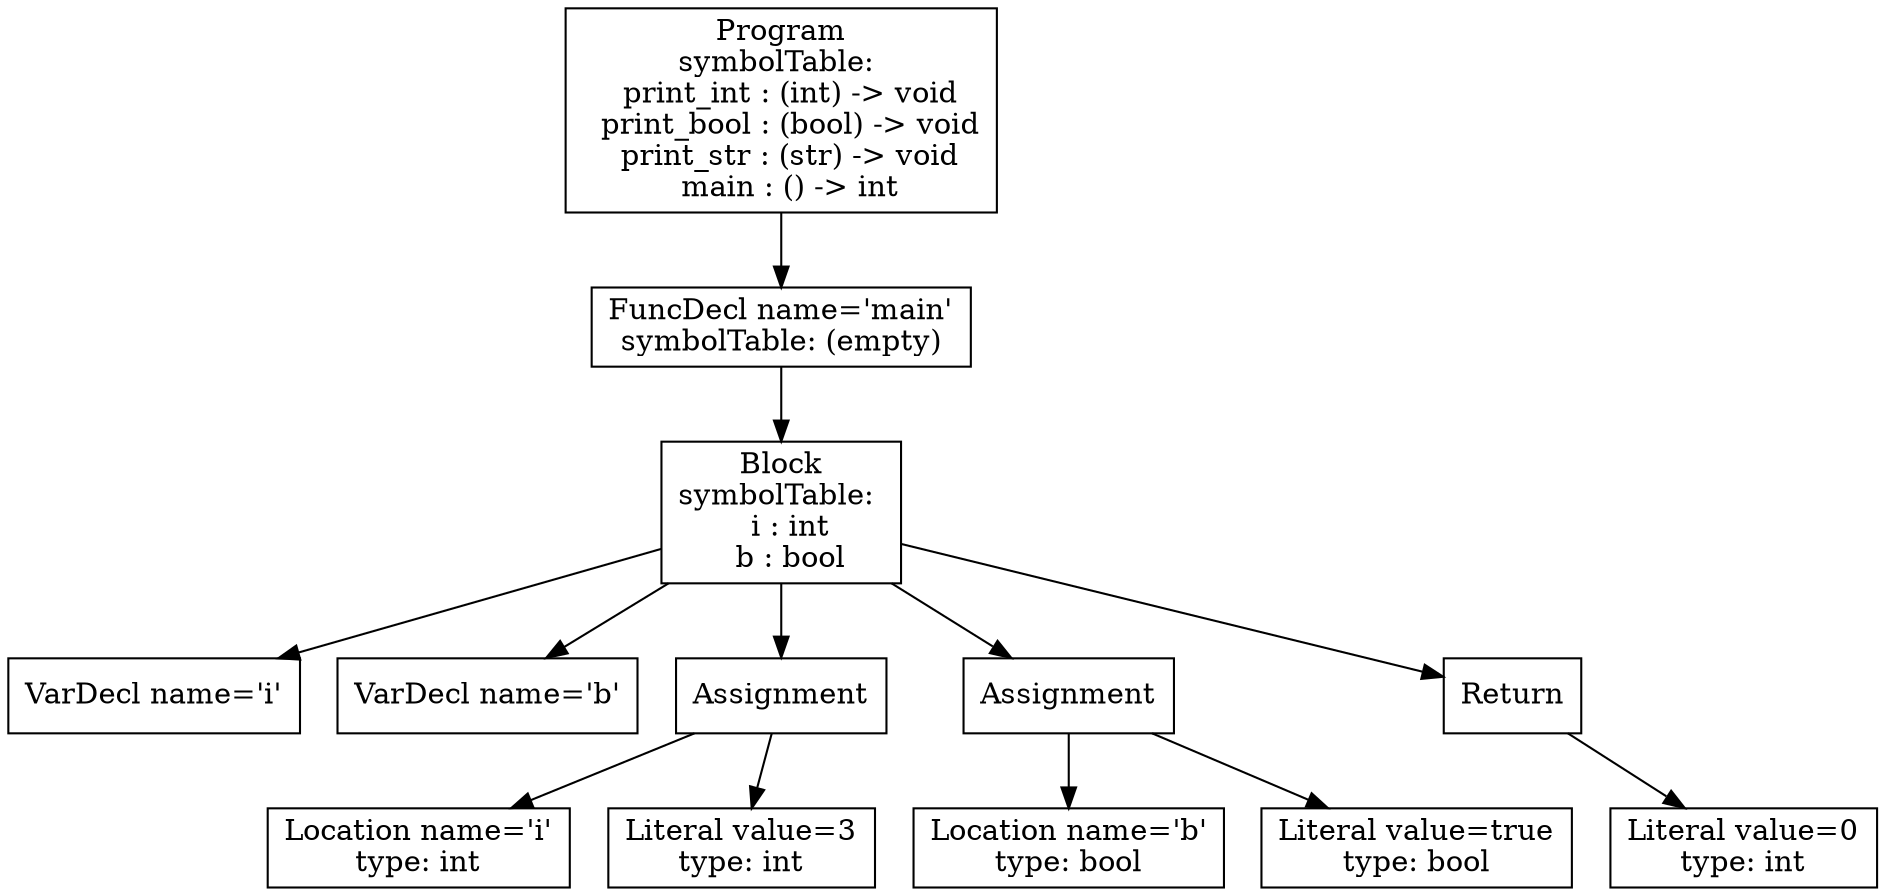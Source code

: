 digraph AST {
3 [shape=box, label="VarDecl name='i'"];
4 [shape=box, label="VarDecl name='b'"];
6 [shape=box, label="Location name='i'\ntype: int"];
7 [shape=box, label="Literal value=3\ntype: int"];
5 [shape=box, label="Assignment"];
5 -> 6;
5 -> 7;
9 [shape=box, label="Location name='b'\ntype: bool"];
10 [shape=box, label="Literal value=true\ntype: bool"];
8 [shape=box, label="Assignment"];
8 -> 9;
8 -> 10;
12 [shape=box, label="Literal value=0\ntype: int"];
11 [shape=box, label="Return"];
11 -> 12;
2 [shape=box, label="Block\nsymbolTable: \n  i : int\n  b : bool"];
2 -> 3;
2 -> 4;
2 -> 5;
2 -> 8;
2 -> 11;
1 [shape=box, label="FuncDecl name='main'\nsymbolTable: (empty)"];
1 -> 2;
0 [shape=box, label="Program\nsymbolTable: \n  print_int : (int) -> void\n  print_bool : (bool) -> void\n  print_str : (str) -> void\n  main : () -> int"];
0 -> 1;
}
